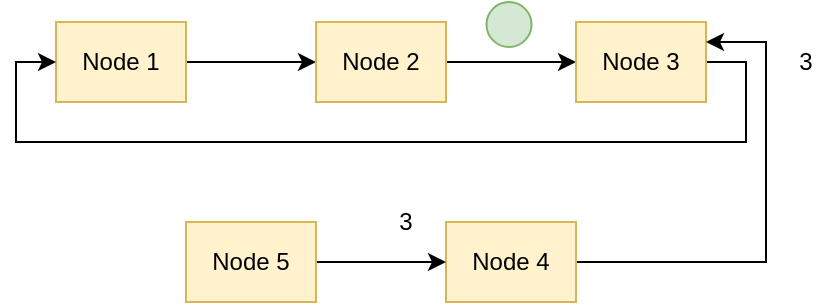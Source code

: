 <mxfile version="13.3.1" type="device"><diagram id="wL1exTTwy8Xu6b5u31cX" name="Page-1"><mxGraphModel dx="1422" dy="816" grid="1" gridSize="10" guides="1" tooltips="1" connect="1" arrows="1" fold="1" page="1" pageScale="1" pageWidth="850" pageHeight="1100" math="0" shadow="0"><root><mxCell id="0"/><mxCell id="1" parent="0"/><mxCell id="8og61H-3Wy-bPo7LHQyr-22" style="edgeStyle=orthogonalEdgeStyle;rounded=0;orthogonalLoop=1;jettySize=auto;html=1;exitX=1;exitY=0.5;exitDx=0;exitDy=0;" parent="1" source="8og61H-3Wy-bPo7LHQyr-12" target="8og61H-3Wy-bPo7LHQyr-14" edge="1"><mxGeometry relative="1" as="geometry"/></mxCell><mxCell id="8og61H-3Wy-bPo7LHQyr-12" value="Node 1" style="rounded=0;whiteSpace=wrap;html=1;fillColor=#fff2cc;strokeColor=#d6b656;" parent="1" vertex="1"><mxGeometry x="155" y="180" width="65" height="40" as="geometry"/></mxCell><mxCell id="8og61H-3Wy-bPo7LHQyr-23" style="edgeStyle=orthogonalEdgeStyle;rounded=0;orthogonalLoop=1;jettySize=auto;html=1;exitX=1;exitY=0.5;exitDx=0;exitDy=0;" parent="1" source="8og61H-3Wy-bPo7LHQyr-14" target="8og61H-3Wy-bPo7LHQyr-16" edge="1"><mxGeometry relative="1" as="geometry"/></mxCell><mxCell id="8og61H-3Wy-bPo7LHQyr-14" value="Node 2" style="rounded=0;whiteSpace=wrap;html=1;fillColor=#fff2cc;strokeColor=#d6b656;" parent="1" vertex="1"><mxGeometry x="285" y="180" width="65" height="40" as="geometry"/></mxCell><mxCell id="8og61H-3Wy-bPo7LHQyr-24" style="edgeStyle=orthogonalEdgeStyle;rounded=0;orthogonalLoop=1;jettySize=auto;html=1;exitX=1;exitY=0.5;exitDx=0;exitDy=0;entryX=0;entryY=0.5;entryDx=0;entryDy=0;" parent="1" source="8og61H-3Wy-bPo7LHQyr-16" target="8og61H-3Wy-bPo7LHQyr-12" edge="1"><mxGeometry relative="1" as="geometry"><Array as="points"><mxPoint x="500" y="200"/><mxPoint x="500" y="240"/><mxPoint x="135" y="240"/><mxPoint x="135" y="200"/></Array></mxGeometry></mxCell><mxCell id="8og61H-3Wy-bPo7LHQyr-16" value="Node 3" style="rounded=0;whiteSpace=wrap;html=1;fillColor=#fff2cc;strokeColor=#d6b656;" parent="1" vertex="1"><mxGeometry x="415" y="180" width="65" height="40" as="geometry"/></mxCell><mxCell id="8og61H-3Wy-bPo7LHQyr-36" style="edgeStyle=orthogonalEdgeStyle;rounded=0;orthogonalLoop=1;jettySize=auto;html=1;exitX=1;exitY=0.5;exitDx=0;exitDy=0;entryX=1;entryY=0.25;entryDx=0;entryDy=0;startArrow=none;startFill=0;" parent="1" source="8og61H-3Wy-bPo7LHQyr-19" target="8og61H-3Wy-bPo7LHQyr-16" edge="1"><mxGeometry relative="1" as="geometry"><Array as="points"><mxPoint x="510" y="300"/><mxPoint x="510" y="190"/></Array></mxGeometry></mxCell><mxCell id="8og61H-3Wy-bPo7LHQyr-19" value="Node 4" style="rounded=0;whiteSpace=wrap;html=1;fillColor=#fff2cc;strokeColor=#d6b656;" parent="1" vertex="1"><mxGeometry x="350" y="280" width="65" height="40" as="geometry"/></mxCell><mxCell id="8og61H-3Wy-bPo7LHQyr-35" style="edgeStyle=orthogonalEdgeStyle;rounded=0;orthogonalLoop=1;jettySize=auto;html=1;exitX=1;exitY=0.5;exitDx=0;exitDy=0;startArrow=none;startFill=0;" parent="1" source="8og61H-3Wy-bPo7LHQyr-21" target="8og61H-3Wy-bPo7LHQyr-19" edge="1"><mxGeometry relative="1" as="geometry"/></mxCell><mxCell id="8og61H-3Wy-bPo7LHQyr-21" value="Node 5" style="rounded=0;whiteSpace=wrap;html=1;fillColor=#fff2cc;strokeColor=#d6b656;" parent="1" vertex="1"><mxGeometry x="220" y="280" width="65" height="40" as="geometry"/></mxCell><mxCell id="8og61H-3Wy-bPo7LHQyr-32" value="" style="ellipse;whiteSpace=wrap;html=1;aspect=fixed;fillColor=#d5e8d4;strokeColor=#82b366;" parent="1" vertex="1"><mxGeometry x="370.25" y="170" width="22.5" height="22.5" as="geometry"/></mxCell><mxCell id="8og61H-3Wy-bPo7LHQyr-37" value="3" style="text;html=1;strokeColor=none;fillColor=none;align=center;verticalAlign=middle;whiteSpace=wrap;rounded=0;" parent="1" vertex="1"><mxGeometry x="320" y="270" width="20" height="20" as="geometry"/></mxCell><mxCell id="8og61H-3Wy-bPo7LHQyr-38" value="3" style="text;html=1;strokeColor=none;fillColor=none;align=center;verticalAlign=middle;whiteSpace=wrap;rounded=0;" parent="1" vertex="1"><mxGeometry x="520" y="190" width="20" height="20" as="geometry"/></mxCell></root></mxGraphModel></diagram></mxfile>